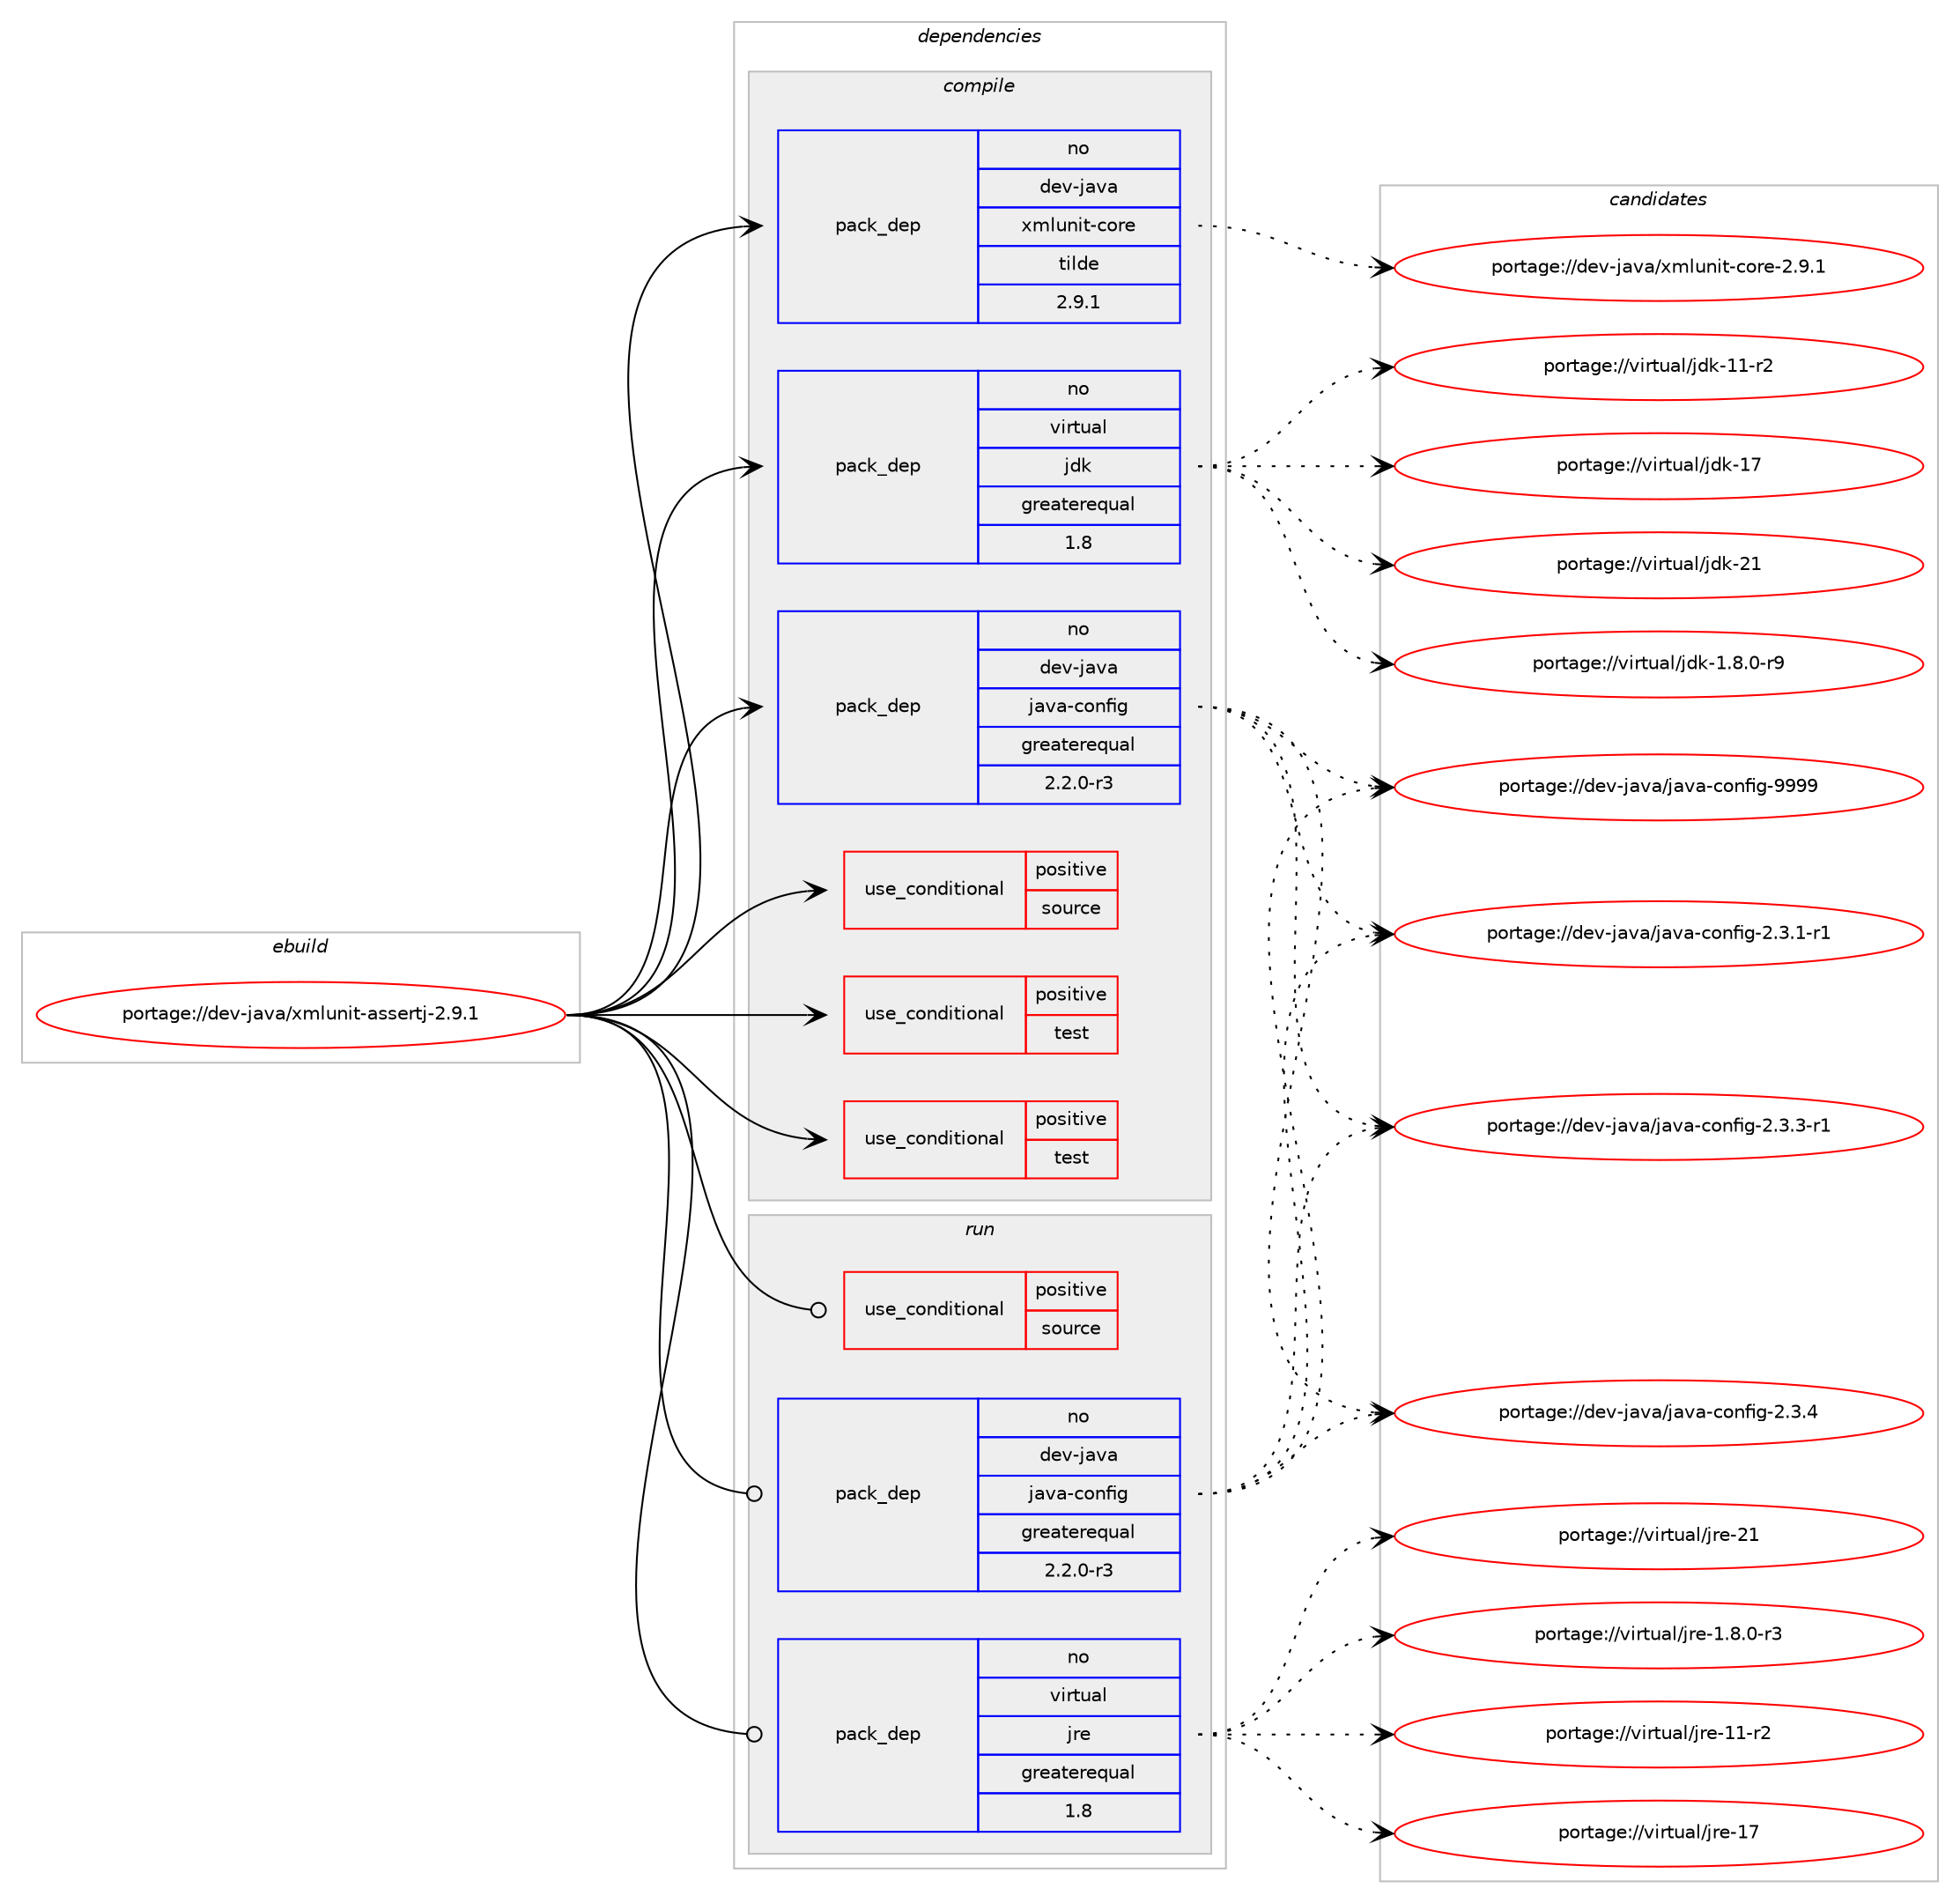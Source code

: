 digraph prolog {

# *************
# Graph options
# *************

newrank=true;
concentrate=true;
compound=true;
graph [rankdir=LR,fontname=Helvetica,fontsize=10,ranksep=1.5];#, ranksep=2.5, nodesep=0.2];
edge  [arrowhead=vee];
node  [fontname=Helvetica,fontsize=10];

# **********
# The ebuild
# **********

subgraph cluster_leftcol {
color=gray;
rank=same;
label=<<i>ebuild</i>>;
id [label="portage://dev-java/xmlunit-assertj-2.9.1", color=red, width=4, href="../dev-java/xmlunit-assertj-2.9.1.svg"];
}

# ****************
# The dependencies
# ****************

subgraph cluster_midcol {
color=gray;
label=<<i>dependencies</i>>;
subgraph cluster_compile {
fillcolor="#eeeeee";
style=filled;
label=<<i>compile</i>>;
subgraph cond21965 {
dependency49707 [label=<<TABLE BORDER="0" CELLBORDER="1" CELLSPACING="0" CELLPADDING="4"><TR><TD ROWSPAN="3" CELLPADDING="10">use_conditional</TD></TR><TR><TD>positive</TD></TR><TR><TD>source</TD></TR></TABLE>>, shape=none, color=red];
# *** BEGIN UNKNOWN DEPENDENCY TYPE (TODO) ***
# dependency49707 -> package_dependency(portage://dev-java/xmlunit-assertj-2.9.1,install,no,app-arch,zip,none,[,,],[],[])
# *** END UNKNOWN DEPENDENCY TYPE (TODO) ***

}
id:e -> dependency49707:w [weight=20,style="solid",arrowhead="vee"];
subgraph cond21966 {
dependency49708 [label=<<TABLE BORDER="0" CELLBORDER="1" CELLSPACING="0" CELLPADDING="4"><TR><TD ROWSPAN="3" CELLPADDING="10">use_conditional</TD></TR><TR><TD>positive</TD></TR><TR><TD>test</TD></TR></TABLE>>, shape=none, color=red];
# *** BEGIN UNKNOWN DEPENDENCY TYPE (TODO) ***
# dependency49708 -> package_dependency(portage://dev-java/xmlunit-assertj-2.9.1,install,no,dev-java,hamcrest,none,[,,],[slot(0)],[])
# *** END UNKNOWN DEPENDENCY TYPE (TODO) ***

# *** BEGIN UNKNOWN DEPENDENCY TYPE (TODO) ***
# dependency49708 -> package_dependency(portage://dev-java/xmlunit-assertj-2.9.1,install,no,dev-java,mockito,none,[,,],[slot(4)],[])
# *** END UNKNOWN DEPENDENCY TYPE (TODO) ***

}
id:e -> dependency49708:w [weight=20,style="solid",arrowhead="vee"];
subgraph cond21967 {
dependency49709 [label=<<TABLE BORDER="0" CELLBORDER="1" CELLSPACING="0" CELLPADDING="4"><TR><TD ROWSPAN="3" CELLPADDING="10">use_conditional</TD></TR><TR><TD>positive</TD></TR><TR><TD>test</TD></TR></TABLE>>, shape=none, color=red];
# *** BEGIN UNKNOWN DEPENDENCY TYPE (TODO) ***
# dependency49709 -> package_dependency(portage://dev-java/xmlunit-assertj-2.9.1,install,no,dev-java,junit,none,[,,],[slot(4)],[])
# *** END UNKNOWN DEPENDENCY TYPE (TODO) ***

}
id:e -> dependency49709:w [weight=20,style="solid",arrowhead="vee"];
# *** BEGIN UNKNOWN DEPENDENCY TYPE (TODO) ***
# id -> package_dependency(portage://dev-java/xmlunit-assertj-2.9.1,install,no,dev-java,assertj-core,none,[,,],[slot(3)],[])
# *** END UNKNOWN DEPENDENCY TYPE (TODO) ***

# *** BEGIN UNKNOWN DEPENDENCY TYPE (TODO) ***
# id -> package_dependency(portage://dev-java/xmlunit-assertj-2.9.1,install,no,dev-java,byte-buddy,none,[,,],[slot(0)],[])
# *** END UNKNOWN DEPENDENCY TYPE (TODO) ***

subgraph pack26710 {
dependency49710 [label=<<TABLE BORDER="0" CELLBORDER="1" CELLSPACING="0" CELLPADDING="4" WIDTH="220"><TR><TD ROWSPAN="6" CELLPADDING="30">pack_dep</TD></TR><TR><TD WIDTH="110">no</TD></TR><TR><TD>dev-java</TD></TR><TR><TD>java-config</TD></TR><TR><TD>greaterequal</TD></TR><TR><TD>2.2.0-r3</TD></TR></TABLE>>, shape=none, color=blue];
}
id:e -> dependency49710:w [weight=20,style="solid",arrowhead="vee"];
subgraph pack26711 {
dependency49711 [label=<<TABLE BORDER="0" CELLBORDER="1" CELLSPACING="0" CELLPADDING="4" WIDTH="220"><TR><TD ROWSPAN="6" CELLPADDING="30">pack_dep</TD></TR><TR><TD WIDTH="110">no</TD></TR><TR><TD>dev-java</TD></TR><TR><TD>xmlunit-core</TD></TR><TR><TD>tilde</TD></TR><TR><TD>2.9.1</TD></TR></TABLE>>, shape=none, color=blue];
}
id:e -> dependency49711:w [weight=20,style="solid",arrowhead="vee"];
subgraph pack26712 {
dependency49712 [label=<<TABLE BORDER="0" CELLBORDER="1" CELLSPACING="0" CELLPADDING="4" WIDTH="220"><TR><TD ROWSPAN="6" CELLPADDING="30">pack_dep</TD></TR><TR><TD WIDTH="110">no</TD></TR><TR><TD>virtual</TD></TR><TR><TD>jdk</TD></TR><TR><TD>greaterequal</TD></TR><TR><TD>1.8</TD></TR></TABLE>>, shape=none, color=blue];
}
id:e -> dependency49712:w [weight=20,style="solid",arrowhead="vee"];
}
subgraph cluster_compileandrun {
fillcolor="#eeeeee";
style=filled;
label=<<i>compile and run</i>>;
}
subgraph cluster_run {
fillcolor="#eeeeee";
style=filled;
label=<<i>run</i>>;
subgraph cond21968 {
dependency49713 [label=<<TABLE BORDER="0" CELLBORDER="1" CELLSPACING="0" CELLPADDING="4"><TR><TD ROWSPAN="3" CELLPADDING="10">use_conditional</TD></TR><TR><TD>positive</TD></TR><TR><TD>source</TD></TR></TABLE>>, shape=none, color=red];
# *** BEGIN UNKNOWN DEPENDENCY TYPE (TODO) ***
# dependency49713 -> package_dependency(portage://dev-java/xmlunit-assertj-2.9.1,run,no,app-arch,zip,none,[,,],[],[])
# *** END UNKNOWN DEPENDENCY TYPE (TODO) ***

}
id:e -> dependency49713:w [weight=20,style="solid",arrowhead="odot"];
subgraph pack26713 {
dependency49714 [label=<<TABLE BORDER="0" CELLBORDER="1" CELLSPACING="0" CELLPADDING="4" WIDTH="220"><TR><TD ROWSPAN="6" CELLPADDING="30">pack_dep</TD></TR><TR><TD WIDTH="110">no</TD></TR><TR><TD>dev-java</TD></TR><TR><TD>java-config</TD></TR><TR><TD>greaterequal</TD></TR><TR><TD>2.2.0-r3</TD></TR></TABLE>>, shape=none, color=blue];
}
id:e -> dependency49714:w [weight=20,style="solid",arrowhead="odot"];
subgraph pack26714 {
dependency49715 [label=<<TABLE BORDER="0" CELLBORDER="1" CELLSPACING="0" CELLPADDING="4" WIDTH="220"><TR><TD ROWSPAN="6" CELLPADDING="30">pack_dep</TD></TR><TR><TD WIDTH="110">no</TD></TR><TR><TD>virtual</TD></TR><TR><TD>jre</TD></TR><TR><TD>greaterequal</TD></TR><TR><TD>1.8</TD></TR></TABLE>>, shape=none, color=blue];
}
id:e -> dependency49715:w [weight=20,style="solid",arrowhead="odot"];
}
}

# **************
# The candidates
# **************

subgraph cluster_choices {
rank=same;
color=gray;
label=<<i>candidates</i>>;

subgraph choice26710 {
color=black;
nodesep=1;
choice10010111845106971189747106971189745991111101021051034550465146494511449 [label="portage://dev-java/java-config-2.3.1-r1", color=red, width=4,href="../dev-java/java-config-2.3.1-r1.svg"];
choice10010111845106971189747106971189745991111101021051034550465146514511449 [label="portage://dev-java/java-config-2.3.3-r1", color=red, width=4,href="../dev-java/java-config-2.3.3-r1.svg"];
choice1001011184510697118974710697118974599111110102105103455046514652 [label="portage://dev-java/java-config-2.3.4", color=red, width=4,href="../dev-java/java-config-2.3.4.svg"];
choice10010111845106971189747106971189745991111101021051034557575757 [label="portage://dev-java/java-config-9999", color=red, width=4,href="../dev-java/java-config-9999.svg"];
dependency49710:e -> choice10010111845106971189747106971189745991111101021051034550465146494511449:w [style=dotted,weight="100"];
dependency49710:e -> choice10010111845106971189747106971189745991111101021051034550465146514511449:w [style=dotted,weight="100"];
dependency49710:e -> choice1001011184510697118974710697118974599111110102105103455046514652:w [style=dotted,weight="100"];
dependency49710:e -> choice10010111845106971189747106971189745991111101021051034557575757:w [style=dotted,weight="100"];
}
subgraph choice26711 {
color=black;
nodesep=1;
choice100101118451069711897471201091081171101051164599111114101455046574649 [label="portage://dev-java/xmlunit-core-2.9.1", color=red, width=4,href="../dev-java/xmlunit-core-2.9.1.svg"];
dependency49711:e -> choice100101118451069711897471201091081171101051164599111114101455046574649:w [style=dotted,weight="100"];
}
subgraph choice26712 {
color=black;
nodesep=1;
choice11810511411611797108471061001074549465646484511457 [label="portage://virtual/jdk-1.8.0-r9", color=red, width=4,href="../virtual/jdk-1.8.0-r9.svg"];
choice11810511411611797108471061001074549494511450 [label="portage://virtual/jdk-11-r2", color=red, width=4,href="../virtual/jdk-11-r2.svg"];
choice1181051141161179710847106100107454955 [label="portage://virtual/jdk-17", color=red, width=4,href="../virtual/jdk-17.svg"];
choice1181051141161179710847106100107455049 [label="portage://virtual/jdk-21", color=red, width=4,href="../virtual/jdk-21.svg"];
dependency49712:e -> choice11810511411611797108471061001074549465646484511457:w [style=dotted,weight="100"];
dependency49712:e -> choice11810511411611797108471061001074549494511450:w [style=dotted,weight="100"];
dependency49712:e -> choice1181051141161179710847106100107454955:w [style=dotted,weight="100"];
dependency49712:e -> choice1181051141161179710847106100107455049:w [style=dotted,weight="100"];
}
subgraph choice26713 {
color=black;
nodesep=1;
choice10010111845106971189747106971189745991111101021051034550465146494511449 [label="portage://dev-java/java-config-2.3.1-r1", color=red, width=4,href="../dev-java/java-config-2.3.1-r1.svg"];
choice10010111845106971189747106971189745991111101021051034550465146514511449 [label="portage://dev-java/java-config-2.3.3-r1", color=red, width=4,href="../dev-java/java-config-2.3.3-r1.svg"];
choice1001011184510697118974710697118974599111110102105103455046514652 [label="portage://dev-java/java-config-2.3.4", color=red, width=4,href="../dev-java/java-config-2.3.4.svg"];
choice10010111845106971189747106971189745991111101021051034557575757 [label="portage://dev-java/java-config-9999", color=red, width=4,href="../dev-java/java-config-9999.svg"];
dependency49714:e -> choice10010111845106971189747106971189745991111101021051034550465146494511449:w [style=dotted,weight="100"];
dependency49714:e -> choice10010111845106971189747106971189745991111101021051034550465146514511449:w [style=dotted,weight="100"];
dependency49714:e -> choice1001011184510697118974710697118974599111110102105103455046514652:w [style=dotted,weight="100"];
dependency49714:e -> choice10010111845106971189747106971189745991111101021051034557575757:w [style=dotted,weight="100"];
}
subgraph choice26714 {
color=black;
nodesep=1;
choice11810511411611797108471061141014549465646484511451 [label="portage://virtual/jre-1.8.0-r3", color=red, width=4,href="../virtual/jre-1.8.0-r3.svg"];
choice11810511411611797108471061141014549494511450 [label="portage://virtual/jre-11-r2", color=red, width=4,href="../virtual/jre-11-r2.svg"];
choice1181051141161179710847106114101454955 [label="portage://virtual/jre-17", color=red, width=4,href="../virtual/jre-17.svg"];
choice1181051141161179710847106114101455049 [label="portage://virtual/jre-21", color=red, width=4,href="../virtual/jre-21.svg"];
dependency49715:e -> choice11810511411611797108471061141014549465646484511451:w [style=dotted,weight="100"];
dependency49715:e -> choice11810511411611797108471061141014549494511450:w [style=dotted,weight="100"];
dependency49715:e -> choice1181051141161179710847106114101454955:w [style=dotted,weight="100"];
dependency49715:e -> choice1181051141161179710847106114101455049:w [style=dotted,weight="100"];
}
}

}
